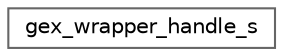 digraph "Graphical Class Hierarchy"
{
 // LATEX_PDF_SIZE
  bgcolor="transparent";
  edge [fontname=Helvetica,fontsize=10,labelfontname=Helvetica,labelfontsize=10];
  node [fontname=Helvetica,fontsize=10,shape=box,height=0.2,width=0.4];
  rankdir="LR";
  Node0 [id="Node000000",label="gex_wrapper_handle_s",height=0.2,width=0.4,color="grey40", fillcolor="white", style="filled",URL="$structgex__wrapper__handle__s.html",tooltip="Handle structure that contains the full API for the wrapper."];
}
